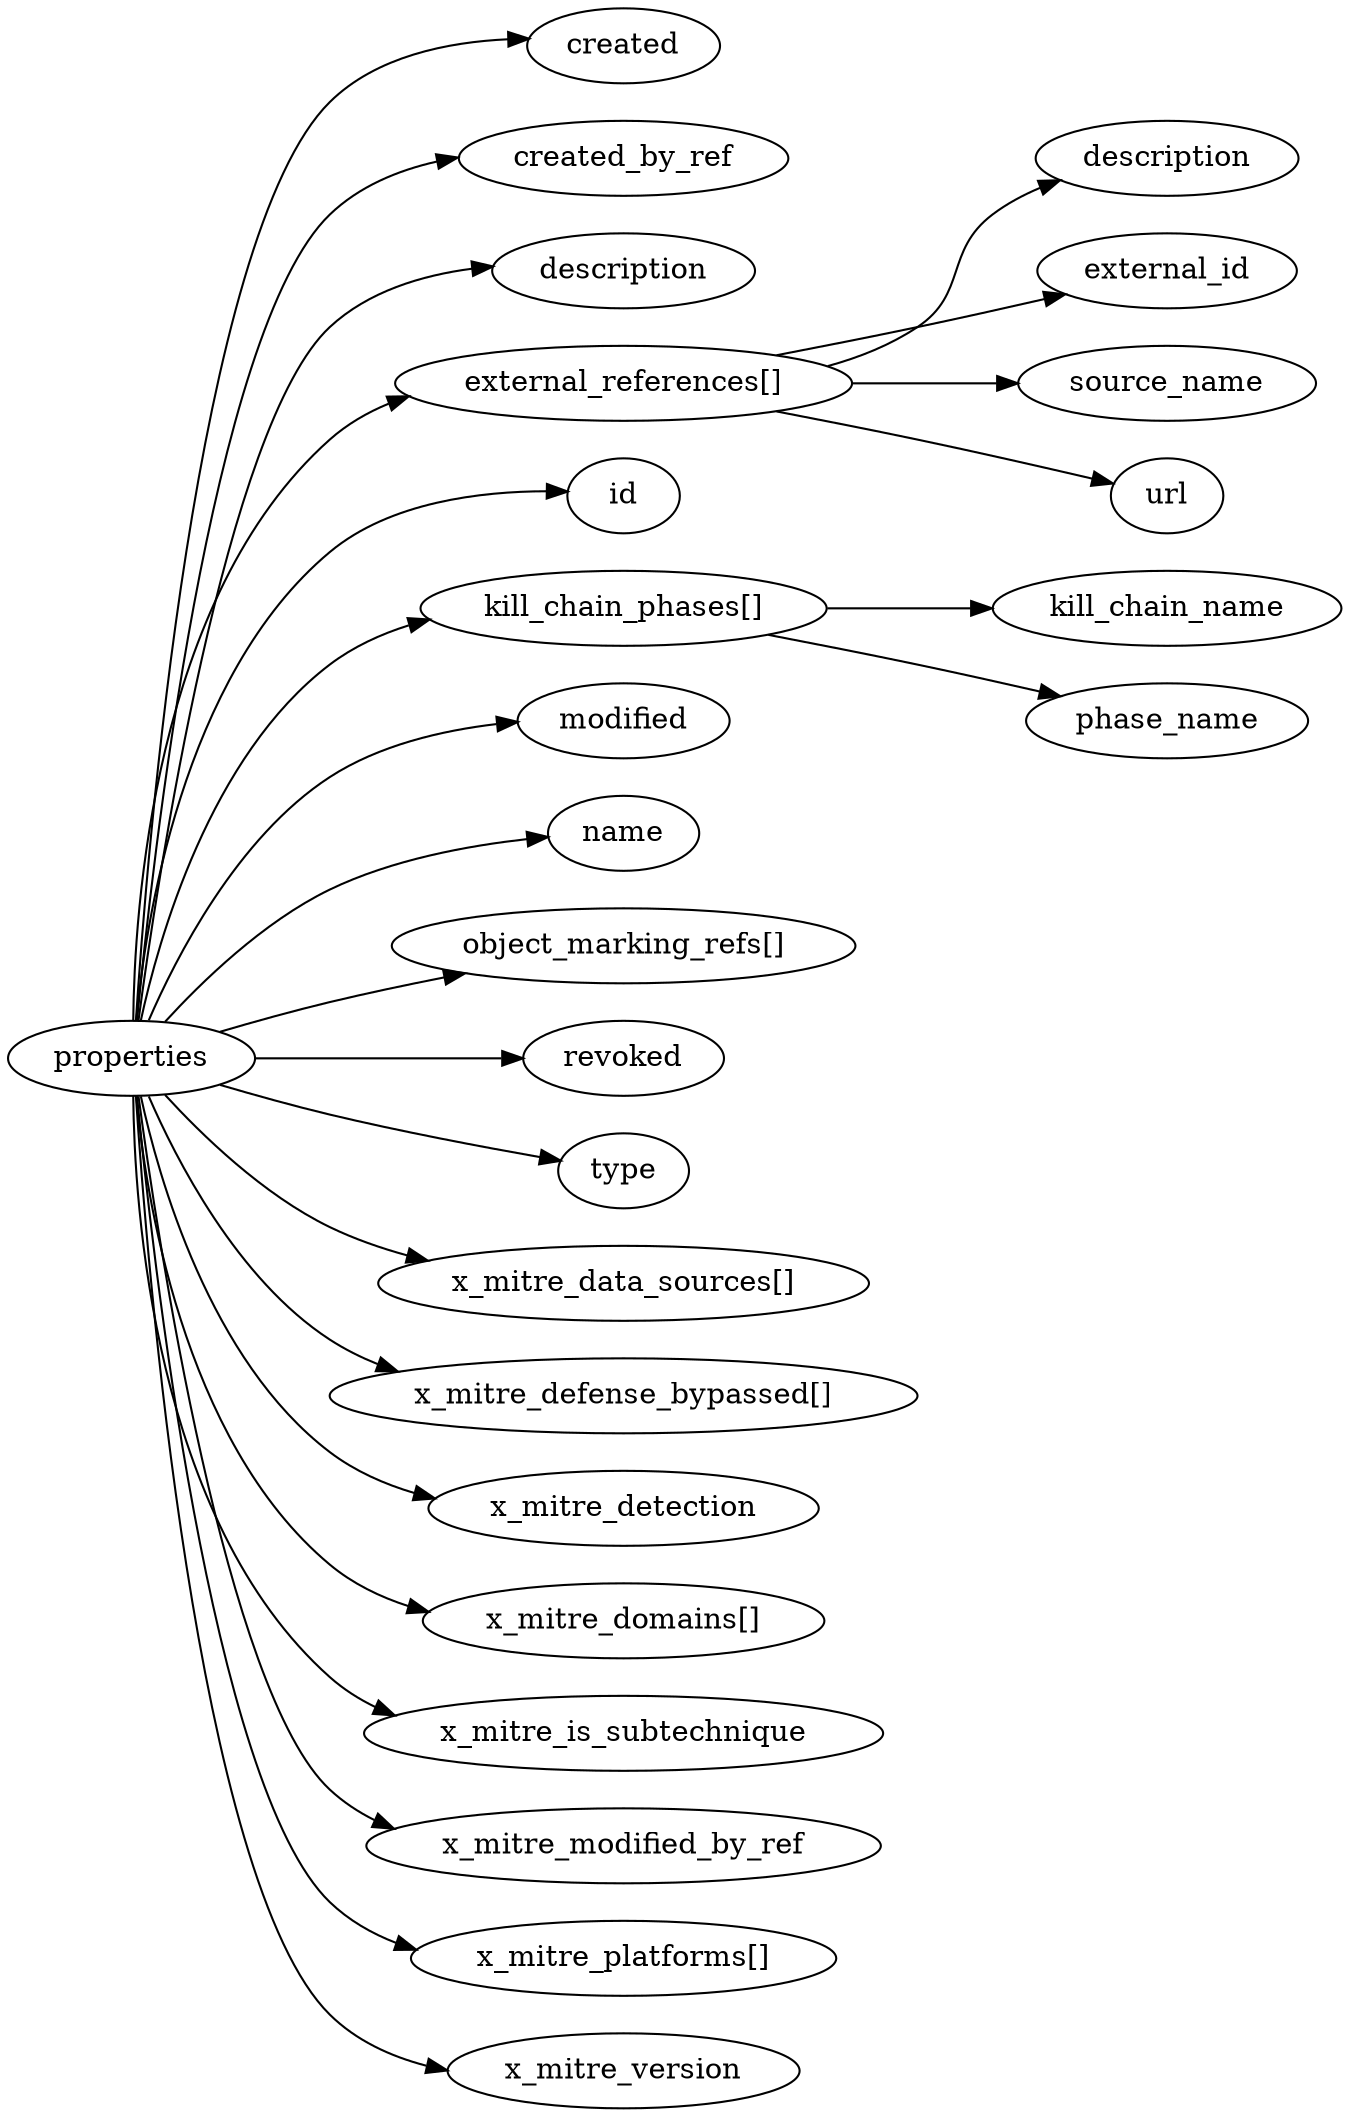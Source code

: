 digraph {
    graph [rankdir=LR]
    "created" [label="created"]
    "created_by_ref" [label="created_by_ref"]
    "description" [label="description"]
    "external_references" [label="external_references[]"]
    "external_references.description" [label="description"]
    "external_references.external_id" [label="external_id"]
    "external_references.source_name" [label="source_name"]
    "external_references.url" [label="url"]
    "id" [label="id"]
    "kill_chain_phases" [label="kill_chain_phases[]"]
    "kill_chain_phases.kill_chain_name" [label="kill_chain_name"]
    "kill_chain_phases.phase_name" [label="phase_name"]
    "modified" [label="modified"]
    "name" [label="name"]
    "object_marking_refs" [label="object_marking_refs[]"]
    "revoked" [label="revoked"]
    "type" [label="type"]
    "x_mitre_data_sources" [label="x_mitre_data_sources[]"]
    "x_mitre_defense_bypassed" [label="x_mitre_defense_bypassed[]"]
    "x_mitre_detection" [label="x_mitre_detection"]
    "x_mitre_domains" [label="x_mitre_domains[]"]
    "x_mitre_is_subtechnique" [label="x_mitre_is_subtechnique"]
    "x_mitre_modified_by_ref" [label="x_mitre_modified_by_ref"]
    "x_mitre_platforms" [label="x_mitre_platforms[]"]
    "x_mitre_version" [label="x_mitre_version"]
    "properties" -> "x_mitre_platforms"
    "properties" -> "x_mitre_domains"
    "properties" -> "object_marking_refs"
    "properties" -> "id"
    "properties" -> "type"
    "properties" -> "created"
    "properties" -> "created_by_ref"
    "properties" -> "revoked"
    "properties" -> "external_references"
    "properties" -> "modified"
    "properties" -> "name"
    "properties" -> "description"
    "properties" -> "kill_chain_phases"
    "properties" -> "x_mitre_detection"
    "properties" -> "x_mitre_version"
    "properties" -> "x_mitre_modified_by_ref"
    "properties" -> "x_mitre_defense_bypassed"
    "properties" -> "x_mitre_is_subtechnique"
    "properties" -> "x_mitre_data_sources"
    "external_references" -> "external_references.source_name"
    "external_references" -> "external_references.url"
    "external_references" -> "external_references.external_id"
    "external_references" -> "external_references.description"
    "kill_chain_phases" -> "kill_chain_phases.kill_chain_name"
    "kill_chain_phases" -> "kill_chain_phases.phase_name"
}